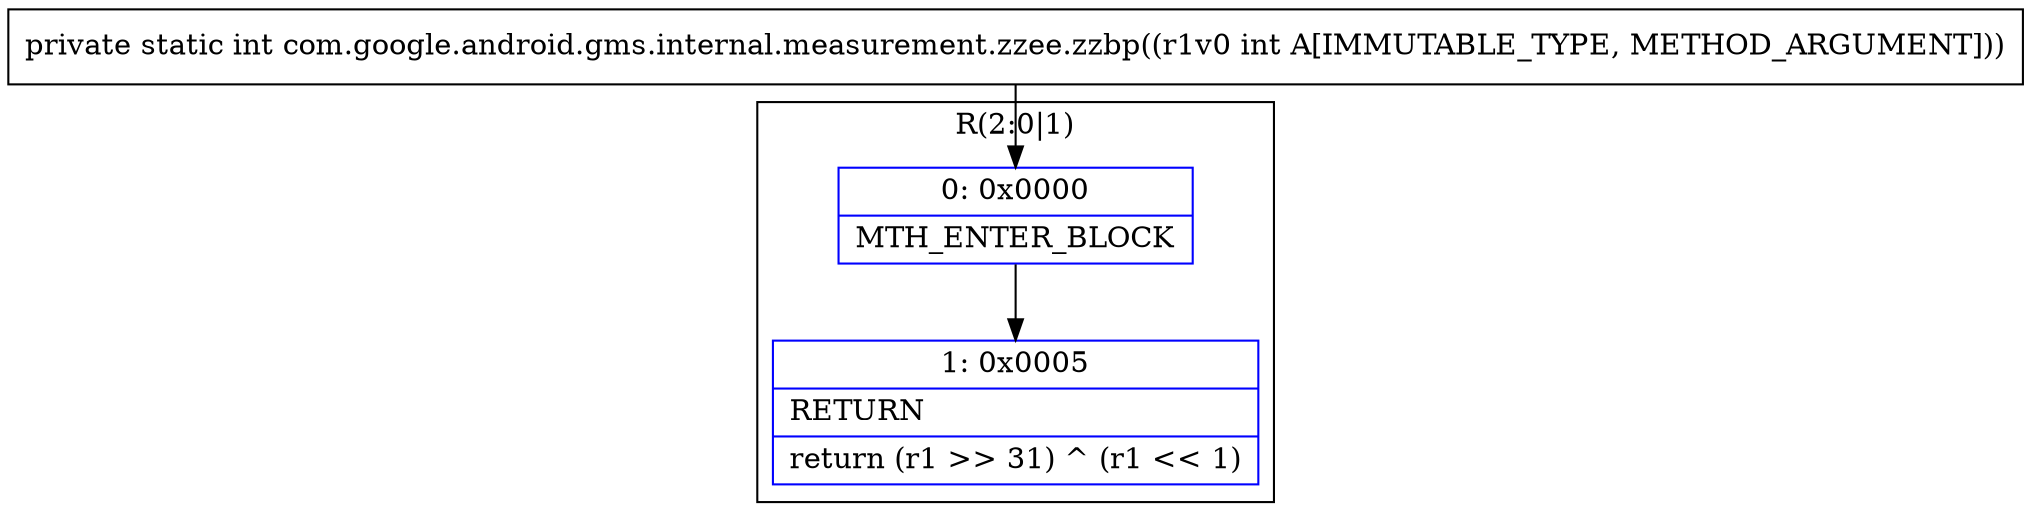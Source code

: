 digraph "CFG forcom.google.android.gms.internal.measurement.zzee.zzbp(I)I" {
subgraph cluster_Region_1699125315 {
label = "R(2:0|1)";
node [shape=record,color=blue];
Node_0 [shape=record,label="{0\:\ 0x0000|MTH_ENTER_BLOCK\l}"];
Node_1 [shape=record,label="{1\:\ 0x0005|RETURN\l|return (r1 \>\> 31) ^ (r1 \<\< 1)\l}"];
}
MethodNode[shape=record,label="{private static int com.google.android.gms.internal.measurement.zzee.zzbp((r1v0 int A[IMMUTABLE_TYPE, METHOD_ARGUMENT])) }"];
MethodNode -> Node_0;
Node_0 -> Node_1;
}

